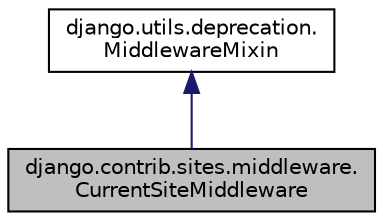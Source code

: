 digraph "django.contrib.sites.middleware.CurrentSiteMiddleware"
{
 // LATEX_PDF_SIZE
  edge [fontname="Helvetica",fontsize="10",labelfontname="Helvetica",labelfontsize="10"];
  node [fontname="Helvetica",fontsize="10",shape=record];
  Node1 [label="django.contrib.sites.middleware.\lCurrentSiteMiddleware",height=0.2,width=0.4,color="black", fillcolor="grey75", style="filled", fontcolor="black",tooltip=" "];
  Node2 -> Node1 [dir="back",color="midnightblue",fontsize="10",style="solid"];
  Node2 [label="django.utils.deprecation.\lMiddlewareMixin",height=0.2,width=0.4,color="black", fillcolor="white", style="filled",URL="$classdjango_1_1utils_1_1deprecation_1_1_middleware_mixin.html",tooltip=" "];
}
